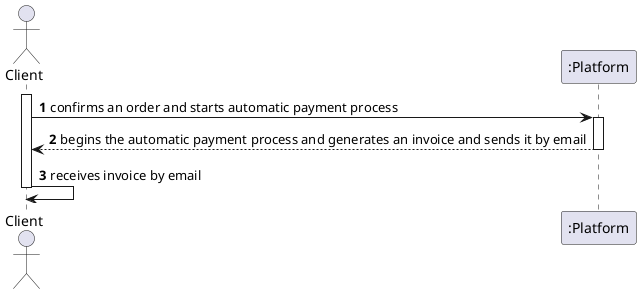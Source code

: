 @startuml
autonumber
actor "Client" as CLN

activate CLN
CLN -> ":Platform" : confirms an order and starts automatic payment process
activate ":Platform"
":Platform" --> CLN : begins the automatic payment process and generates an invoice and sends it by email
deactivate ":Platform"

CLN -> CLN : receives invoice by email

deactivate CLN
@enduml
